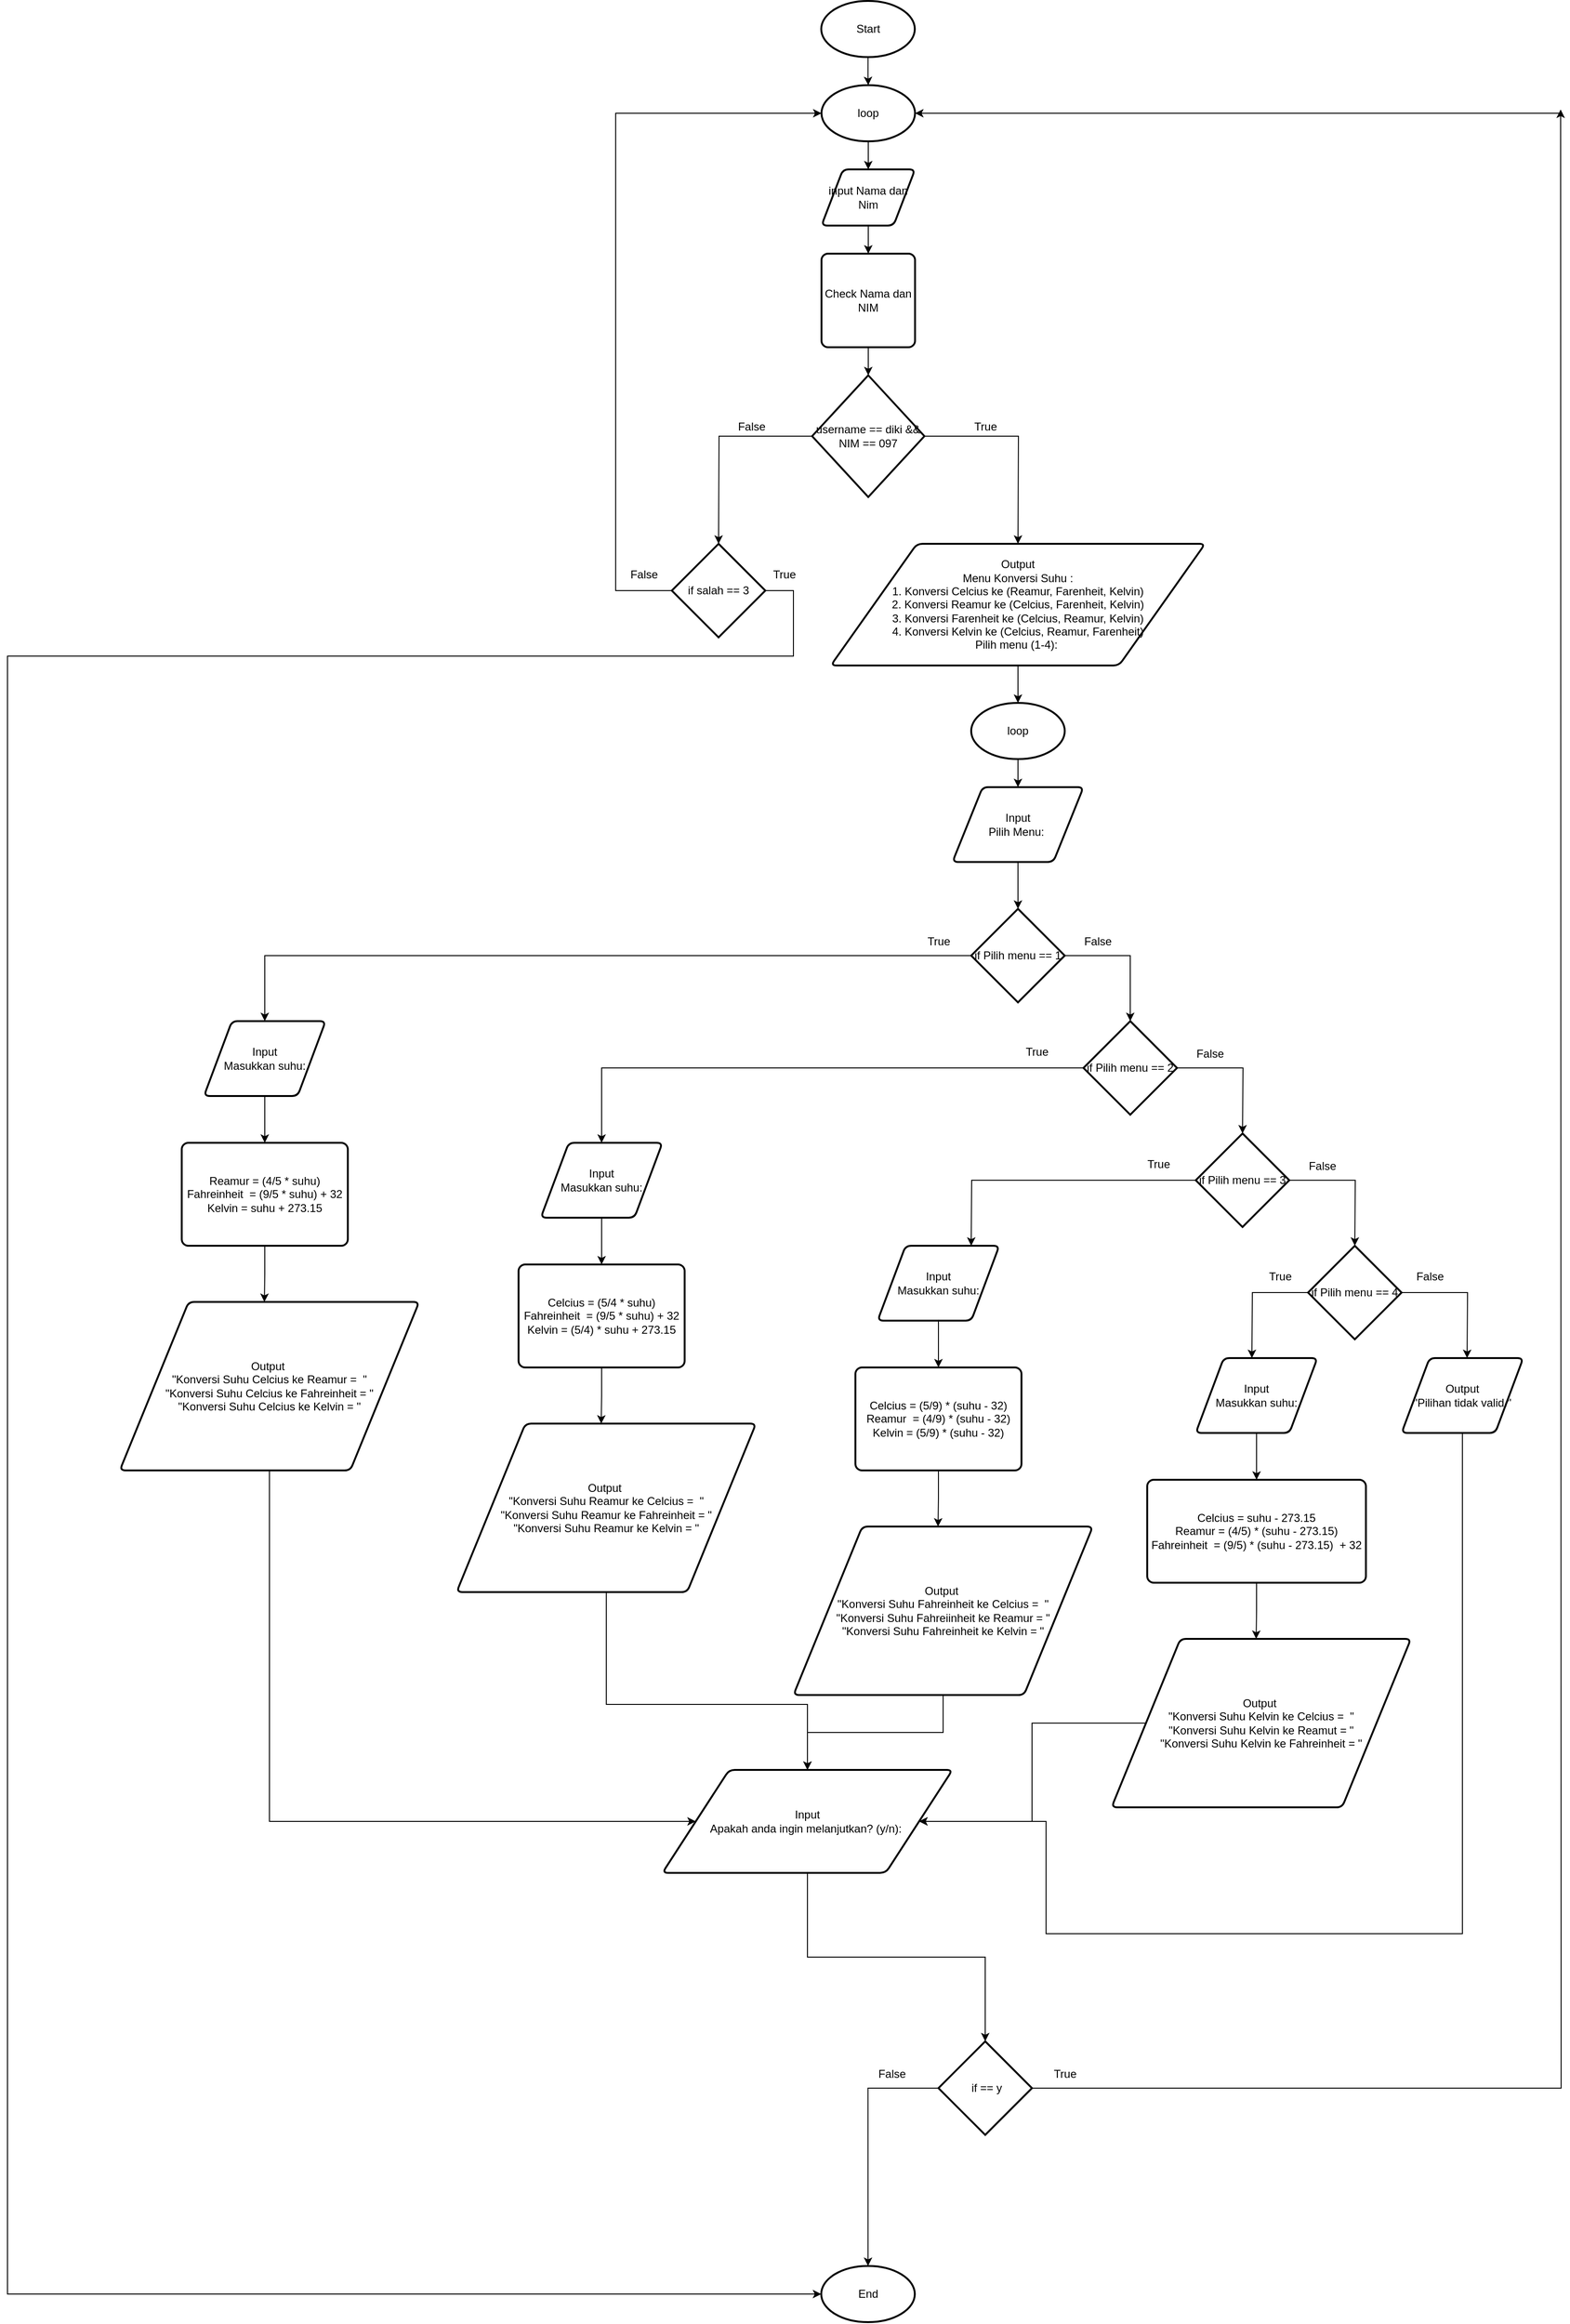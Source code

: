 <mxfile version="24.0.1" type="device">
  <diagram name="Page-1" id="K1p3MdAMbVQ4YGqC7lr_">
    <mxGraphModel dx="4350" dy="2957" grid="1" gridSize="10" guides="1" tooltips="1" connect="1" arrows="1" fold="1" page="1" pageScale="1" pageWidth="850" pageHeight="1100" math="0" shadow="0">
      <root>
        <mxCell id="0" />
        <mxCell id="1" parent="0" />
        <mxCell id="WZjXVr2nWm0f8t0sEr8J-148" style="edgeStyle=orthogonalEdgeStyle;rounded=0;orthogonalLoop=1;jettySize=auto;html=1;exitX=0.5;exitY=1;exitDx=0;exitDy=0;exitPerimeter=0;" parent="1" source="WZjXVr2nWm0f8t0sEr8J-1" target="WZjXVr2nWm0f8t0sEr8J-146" edge="1">
          <mxGeometry relative="1" as="geometry" />
        </mxCell>
        <mxCell id="WZjXVr2nWm0f8t0sEr8J-1" value="Start" style="strokeWidth=2;html=1;shape=mxgraph.flowchart.start_1;whiteSpace=wrap;" parent="1" vertex="1">
          <mxGeometry x="189.74" y="-40" width="100" height="60" as="geometry" />
        </mxCell>
        <mxCell id="WZjXVr2nWm0f8t0sEr8J-7" style="edgeStyle=orthogonalEdgeStyle;rounded=0;orthogonalLoop=1;jettySize=auto;html=1;exitX=0.5;exitY=1;exitDx=0;exitDy=0;entryX=0.5;entryY=0;entryDx=0;entryDy=0;" parent="1" source="WZjXVr2nWm0f8t0sEr8J-4" target="WZjXVr2nWm0f8t0sEr8J-6" edge="1">
          <mxGeometry relative="1" as="geometry" />
        </mxCell>
        <mxCell id="WZjXVr2nWm0f8t0sEr8J-4" value="input Nama dan Nim" style="shape=parallelogram;html=1;strokeWidth=2;perimeter=parallelogramPerimeter;whiteSpace=wrap;rounded=1;arcSize=12;size=0.23;" parent="1" vertex="1">
          <mxGeometry x="190" y="140" width="100" height="60" as="geometry" />
        </mxCell>
        <mxCell id="WZjXVr2nWm0f8t0sEr8J-6" value="Check Nama dan NIM" style="rounded=1;whiteSpace=wrap;html=1;absoluteArcSize=1;arcSize=14;strokeWidth=2;" parent="1" vertex="1">
          <mxGeometry x="190" y="230" width="100" height="100" as="geometry" />
        </mxCell>
        <mxCell id="WZjXVr2nWm0f8t0sEr8J-11" style="edgeStyle=orthogonalEdgeStyle;rounded=0;orthogonalLoop=1;jettySize=auto;html=1;exitX=1;exitY=0.5;exitDx=0;exitDy=0;exitPerimeter=0;" parent="1" source="WZjXVr2nWm0f8t0sEr8J-8" edge="1">
          <mxGeometry relative="1" as="geometry">
            <mxPoint x="400" y="540" as="targetPoint" />
          </mxGeometry>
        </mxCell>
        <mxCell id="WZjXVr2nWm0f8t0sEr8J-12" style="edgeStyle=orthogonalEdgeStyle;rounded=0;orthogonalLoop=1;jettySize=auto;html=1;exitX=0;exitY=0.5;exitDx=0;exitDy=0;exitPerimeter=0;" parent="1" source="WZjXVr2nWm0f8t0sEr8J-8" edge="1">
          <mxGeometry relative="1" as="geometry">
            <mxPoint x="80" y="540" as="targetPoint" />
          </mxGeometry>
        </mxCell>
        <mxCell id="WZjXVr2nWm0f8t0sEr8J-8" value="username == diki &amp;amp;&amp;amp; NIM == 097" style="strokeWidth=2;html=1;shape=mxgraph.flowchart.decision;whiteSpace=wrap;" parent="1" vertex="1">
          <mxGeometry x="180" y="360" width="120" height="130" as="geometry" />
        </mxCell>
        <mxCell id="WZjXVr2nWm0f8t0sEr8J-10" style="edgeStyle=orthogonalEdgeStyle;rounded=0;orthogonalLoop=1;jettySize=auto;html=1;exitX=0.5;exitY=1;exitDx=0;exitDy=0;entryX=0.5;entryY=0;entryDx=0;entryDy=0;entryPerimeter=0;" parent="1" source="WZjXVr2nWm0f8t0sEr8J-6" target="WZjXVr2nWm0f8t0sEr8J-8" edge="1">
          <mxGeometry relative="1" as="geometry" />
        </mxCell>
        <mxCell id="WZjXVr2nWm0f8t0sEr8J-15" value="True" style="text;html=1;align=center;verticalAlign=middle;resizable=0;points=[];autosize=1;strokeColor=none;fillColor=none;" parent="1" vertex="1">
          <mxGeometry x="340" y="400" width="50" height="30" as="geometry" />
        </mxCell>
        <mxCell id="WZjXVr2nWm0f8t0sEr8J-16" value="False" style="text;html=1;align=center;verticalAlign=middle;resizable=0;points=[];autosize=1;strokeColor=none;fillColor=none;" parent="1" vertex="1">
          <mxGeometry x="90" y="400" width="50" height="30" as="geometry" />
        </mxCell>
        <mxCell id="WZjXVr2nWm0f8t0sEr8J-151" style="edgeStyle=orthogonalEdgeStyle;rounded=0;orthogonalLoop=1;jettySize=auto;html=1;exitX=1;exitY=0.5;exitDx=0;exitDy=0;exitPerimeter=0;entryX=0;entryY=0.5;entryDx=0;entryDy=0;entryPerimeter=0;" parent="1" source="WZjXVr2nWm0f8t0sEr8J-18" target="WZjXVr2nWm0f8t0sEr8J-140" edge="1">
          <mxGeometry relative="1" as="geometry">
            <mxPoint x="511.684" y="2300" as="targetPoint" />
            <Array as="points">
              <mxPoint x="160" y="590" />
              <mxPoint x="160" y="660" />
              <mxPoint x="-680" y="660" />
              <mxPoint x="-680" y="2410" />
            </Array>
          </mxGeometry>
        </mxCell>
        <mxCell id="WZjXVr2nWm0f8t0sEr8J-18" value="if salah == 3" style="strokeWidth=2;html=1;shape=mxgraph.flowchart.decision;whiteSpace=wrap;" parent="1" vertex="1">
          <mxGeometry x="30" y="540" width="100" height="100" as="geometry" />
        </mxCell>
        <mxCell id="WZjXVr2nWm0f8t0sEr8J-21" value="&lt;div&gt;Output&lt;/div&gt;&lt;div&gt;Menu Konversi Suhu :&lt;/div&gt;&lt;div&gt;1. Konversi Celcius ke (Reamur, Farenheit, Kelvin)&lt;/div&gt;&lt;div&gt;2. Konversi Reamur ke (Celcius, Farenheit, Kelvin)&lt;/div&gt;&lt;div&gt;3. Konversi Farenheit ke (Celcius, Reamur, Kelvin)&lt;/div&gt;&lt;div&gt;4. Konversi Kelvin ke (Celcius, Reamur, Farenheit)&lt;/div&gt;&lt;div&gt;Pilih menu (1-4):&amp;nbsp;&lt;/div&gt;" style="shape=parallelogram;html=1;strokeWidth=2;perimeter=parallelogramPerimeter;whiteSpace=wrap;rounded=1;arcSize=12;size=0.23;" parent="1" vertex="1">
          <mxGeometry x="200" y="540" width="400" height="130" as="geometry" />
        </mxCell>
        <mxCell id="WZjXVr2nWm0f8t0sEr8J-24" style="edgeStyle=orthogonalEdgeStyle;rounded=0;orthogonalLoop=1;jettySize=auto;html=1;exitX=0.5;exitY=1;exitDx=0;exitDy=0;" parent="1" edge="1">
          <mxGeometry relative="1" as="geometry">
            <mxPoint x="400" y="930" as="targetPoint" />
            <mxPoint x="400" y="870" as="sourcePoint" />
          </mxGeometry>
        </mxCell>
        <mxCell id="WZjXVr2nWm0f8t0sEr8J-23" value="Input&lt;br&gt;Pilih Menu:&amp;nbsp;" style="shape=parallelogram;html=1;strokeWidth=2;perimeter=parallelogramPerimeter;whiteSpace=wrap;rounded=1;arcSize=12;size=0.23;" parent="1" vertex="1">
          <mxGeometry x="330" y="800" width="140" height="80" as="geometry" />
        </mxCell>
        <mxCell id="WZjXVr2nWm0f8t0sEr8J-26" style="edgeStyle=orthogonalEdgeStyle;rounded=0;orthogonalLoop=1;jettySize=auto;html=1;exitX=1;exitY=0.5;exitDx=0;exitDy=0;exitPerimeter=0;entryX=0.5;entryY=0;entryDx=0;entryDy=0;entryPerimeter=0;" parent="1" source="WZjXVr2nWm0f8t0sEr8J-25" target="WZjXVr2nWm0f8t0sEr8J-27" edge="1">
          <mxGeometry relative="1" as="geometry">
            <mxPoint x="520" y="1050" as="targetPoint" />
          </mxGeometry>
        </mxCell>
        <mxCell id="WZjXVr2nWm0f8t0sEr8J-29" style="edgeStyle=orthogonalEdgeStyle;rounded=0;orthogonalLoop=1;jettySize=auto;html=1;entryX=0.5;entryY=0;entryDx=0;entryDy=0;" parent="1" source="WZjXVr2nWm0f8t0sEr8J-25" target="WZjXVr2nWm0f8t0sEr8J-39" edge="1">
          <mxGeometry relative="1" as="geometry">
            <mxPoint x="85" y="1050" as="targetPoint" />
            <mxPoint x="155" y="980" as="sourcePoint" />
          </mxGeometry>
        </mxCell>
        <mxCell id="WZjXVr2nWm0f8t0sEr8J-25" value="if Pilih menu == 1" style="strokeWidth=2;html=1;shape=mxgraph.flowchart.decision;whiteSpace=wrap;" parent="1" vertex="1">
          <mxGeometry x="350" y="930" width="100" height="100" as="geometry" />
        </mxCell>
        <mxCell id="WZjXVr2nWm0f8t0sEr8J-31" style="edgeStyle=orthogonalEdgeStyle;rounded=0;orthogonalLoop=1;jettySize=auto;html=1;exitX=1;exitY=0.5;exitDx=0;exitDy=0;exitPerimeter=0;" parent="1" source="WZjXVr2nWm0f8t0sEr8J-27" edge="1">
          <mxGeometry relative="1" as="geometry">
            <mxPoint x="640" y="1170" as="targetPoint" />
          </mxGeometry>
        </mxCell>
        <mxCell id="WZjXVr2nWm0f8t0sEr8J-60" style="edgeStyle=orthogonalEdgeStyle;rounded=0;orthogonalLoop=1;jettySize=auto;html=1;exitX=0;exitY=0.5;exitDx=0;exitDy=0;exitPerimeter=0;entryX=0.5;entryY=0;entryDx=0;entryDy=0;" parent="1" source="WZjXVr2nWm0f8t0sEr8J-27" target="WZjXVr2nWm0f8t0sEr8J-75" edge="1">
          <mxGeometry relative="1" as="geometry">
            <mxPoint x="390" y="1190" as="targetPoint" />
          </mxGeometry>
        </mxCell>
        <mxCell id="WZjXVr2nWm0f8t0sEr8J-27" value="if Pilih menu == 2" style="strokeWidth=2;html=1;shape=mxgraph.flowchart.decision;whiteSpace=wrap;" parent="1" vertex="1">
          <mxGeometry x="470" y="1050" width="100" height="100" as="geometry" />
        </mxCell>
        <mxCell id="WZjXVr2nWm0f8t0sEr8J-28" value="False" style="text;html=1;align=center;verticalAlign=middle;resizable=0;points=[];autosize=1;strokeColor=none;fillColor=none;" parent="1" vertex="1">
          <mxGeometry x="460" y="950" width="50" height="30" as="geometry" />
        </mxCell>
        <mxCell id="WZjXVr2nWm0f8t0sEr8J-30" value="True" style="text;html=1;align=center;verticalAlign=middle;resizable=0;points=[];autosize=1;strokeColor=none;fillColor=none;" parent="1" vertex="1">
          <mxGeometry x="290" y="950" width="50" height="30" as="geometry" />
        </mxCell>
        <mxCell id="WZjXVr2nWm0f8t0sEr8J-34" style="edgeStyle=orthogonalEdgeStyle;rounded=0;orthogonalLoop=1;jettySize=auto;html=1;exitX=1;exitY=0.5;exitDx=0;exitDy=0;exitPerimeter=0;" parent="1" source="WZjXVr2nWm0f8t0sEr8J-32" edge="1">
          <mxGeometry relative="1" as="geometry">
            <mxPoint x="760" y="1290" as="targetPoint" />
          </mxGeometry>
        </mxCell>
        <mxCell id="WZjXVr2nWm0f8t0sEr8J-101" style="edgeStyle=orthogonalEdgeStyle;rounded=0;orthogonalLoop=1;jettySize=auto;html=1;exitX=0;exitY=0.5;exitDx=0;exitDy=0;exitPerimeter=0;" parent="1" source="WZjXVr2nWm0f8t0sEr8J-32" edge="1">
          <mxGeometry relative="1" as="geometry">
            <mxPoint x="350" y="1290" as="targetPoint" />
          </mxGeometry>
        </mxCell>
        <mxCell id="WZjXVr2nWm0f8t0sEr8J-32" value="if Pilih menu == 3" style="strokeWidth=2;html=1;shape=mxgraph.flowchart.decision;whiteSpace=wrap;" parent="1" vertex="1">
          <mxGeometry x="590" y="1170" width="100" height="100" as="geometry" />
        </mxCell>
        <mxCell id="WZjXVr2nWm0f8t0sEr8J-33" value="False" style="text;html=1;align=center;verticalAlign=middle;resizable=0;points=[];autosize=1;strokeColor=none;fillColor=none;" parent="1" vertex="1">
          <mxGeometry x="580" y="1070" width="50" height="30" as="geometry" />
        </mxCell>
        <mxCell id="WZjXVr2nWm0f8t0sEr8J-115" style="edgeStyle=orthogonalEdgeStyle;rounded=0;orthogonalLoop=1;jettySize=auto;html=1;exitX=0;exitY=0.5;exitDx=0;exitDy=0;exitPerimeter=0;" parent="1" source="WZjXVr2nWm0f8t0sEr8J-36" edge="1">
          <mxGeometry relative="1" as="geometry">
            <mxPoint x="650" y="1410" as="targetPoint" />
          </mxGeometry>
        </mxCell>
        <mxCell id="WZjXVr2nWm0f8t0sEr8J-133" style="edgeStyle=orthogonalEdgeStyle;rounded=0;orthogonalLoop=1;jettySize=auto;html=1;exitX=1;exitY=0.5;exitDx=0;exitDy=0;exitPerimeter=0;" parent="1" source="WZjXVr2nWm0f8t0sEr8J-36" edge="1">
          <mxGeometry relative="1" as="geometry">
            <mxPoint x="880" y="1410" as="targetPoint" />
          </mxGeometry>
        </mxCell>
        <mxCell id="WZjXVr2nWm0f8t0sEr8J-36" value="if Pilih menu == 4" style="strokeWidth=2;html=1;shape=mxgraph.flowchart.decision;whiteSpace=wrap;" parent="1" vertex="1">
          <mxGeometry x="710" y="1290" width="100" height="100" as="geometry" />
        </mxCell>
        <mxCell id="WZjXVr2nWm0f8t0sEr8J-37" value="False" style="text;html=1;align=center;verticalAlign=middle;resizable=0;points=[];autosize=1;strokeColor=none;fillColor=none;" parent="1" vertex="1">
          <mxGeometry x="700" y="1190" width="50" height="30" as="geometry" />
        </mxCell>
        <mxCell id="WZjXVr2nWm0f8t0sEr8J-42" style="edgeStyle=orthogonalEdgeStyle;rounded=0;orthogonalLoop=1;jettySize=auto;html=1;exitX=0.5;exitY=1;exitDx=0;exitDy=0;entryX=0.5;entryY=0;entryDx=0;entryDy=0;" parent="1" source="WZjXVr2nWm0f8t0sEr8J-39" target="WZjXVr2nWm0f8t0sEr8J-43" edge="1">
          <mxGeometry relative="1" as="geometry">
            <mxPoint x="-405.207" y="1190" as="targetPoint" />
          </mxGeometry>
        </mxCell>
        <mxCell id="WZjXVr2nWm0f8t0sEr8J-39" value="Input&lt;br&gt;Masukkan suhu:" style="shape=parallelogram;html=1;strokeWidth=2;perimeter=parallelogramPerimeter;whiteSpace=wrap;rounded=1;arcSize=12;size=0.23;" parent="1" vertex="1">
          <mxGeometry x="-470" y="1050" width="130" height="80" as="geometry" />
        </mxCell>
        <mxCell id="WZjXVr2nWm0f8t0sEr8J-45" style="edgeStyle=orthogonalEdgeStyle;rounded=0;orthogonalLoop=1;jettySize=auto;html=1;exitX=0.5;exitY=1;exitDx=0;exitDy=0;" parent="1" source="WZjXVr2nWm0f8t0sEr8J-43" edge="1">
          <mxGeometry relative="1" as="geometry">
            <mxPoint x="-405.429" y="1350" as="targetPoint" />
          </mxGeometry>
        </mxCell>
        <mxCell id="WZjXVr2nWm0f8t0sEr8J-43" value="Reamur = (4/5 * suhu)&lt;br&gt;Fahreinheit&amp;nbsp; = (9/5 * suhu) + 32&lt;br&gt;Kelvin = suhu + 273.15&lt;br&gt;" style="rounded=1;whiteSpace=wrap;html=1;absoluteArcSize=1;arcSize=14;strokeWidth=2;" parent="1" vertex="1">
          <mxGeometry x="-493.75" y="1180" width="177.5" height="110" as="geometry" />
        </mxCell>
        <mxCell id="GG25txsVyjTPVech9A5W-16" style="edgeStyle=orthogonalEdgeStyle;rounded=0;orthogonalLoop=1;jettySize=auto;html=1;entryX=0;entryY=0.5;entryDx=0;entryDy=0;" edge="1" parent="1" source="WZjXVr2nWm0f8t0sEr8J-46" target="GG25txsVyjTPVech9A5W-11">
          <mxGeometry relative="1" as="geometry">
            <mxPoint x="40" y="1905" as="targetPoint" />
            <Array as="points">
              <mxPoint x="-400" y="1905" />
            </Array>
          </mxGeometry>
        </mxCell>
        <mxCell id="WZjXVr2nWm0f8t0sEr8J-46" value="Output&amp;nbsp;&lt;br&gt;&quot;Konversi Suhu Celcius ke Reamur =&amp;nbsp; &quot;&lt;br&gt;&quot;Konversi Suhu Celcius ke Fahreinheit = &quot;&lt;br&gt;&quot;Konversi Suhu Celcius ke Kelvin = &quot;" style="shape=parallelogram;html=1;strokeWidth=2;perimeter=parallelogramPerimeter;whiteSpace=wrap;rounded=1;arcSize=12;size=0.23;" parent="1" vertex="1">
          <mxGeometry x="-560" y="1350" width="320" height="180" as="geometry" />
        </mxCell>
        <mxCell id="WZjXVr2nWm0f8t0sEr8J-74" style="edgeStyle=orthogonalEdgeStyle;rounded=0;orthogonalLoop=1;jettySize=auto;html=1;exitX=0.5;exitY=1;exitDx=0;exitDy=0;entryX=0.5;entryY=0;entryDx=0;entryDy=0;" parent="1" source="WZjXVr2nWm0f8t0sEr8J-75" target="WZjXVr2nWm0f8t0sEr8J-77" edge="1">
          <mxGeometry relative="1" as="geometry">
            <mxPoint x="-45.207" y="1320" as="targetPoint" />
          </mxGeometry>
        </mxCell>
        <mxCell id="WZjXVr2nWm0f8t0sEr8J-75" value="Input&lt;br&gt;Masukkan suhu:" style="shape=parallelogram;html=1;strokeWidth=2;perimeter=parallelogramPerimeter;whiteSpace=wrap;rounded=1;arcSize=12;size=0.23;" parent="1" vertex="1">
          <mxGeometry x="-110" y="1180" width="130" height="80" as="geometry" />
        </mxCell>
        <mxCell id="WZjXVr2nWm0f8t0sEr8J-76" style="edgeStyle=orthogonalEdgeStyle;rounded=0;orthogonalLoop=1;jettySize=auto;html=1;exitX=0.5;exitY=1;exitDx=0;exitDy=0;" parent="1" source="WZjXVr2nWm0f8t0sEr8J-77" edge="1">
          <mxGeometry relative="1" as="geometry">
            <mxPoint x="-45.429" y="1480" as="targetPoint" />
          </mxGeometry>
        </mxCell>
        <mxCell id="WZjXVr2nWm0f8t0sEr8J-77" value="Celcius = (5/4 * suhu)&lt;br&gt;Fahreinheit&amp;nbsp; = (9/5 * suhu) + 32&lt;br&gt;Kelvin = (5/4) * suhu + 273.15" style="rounded=1;whiteSpace=wrap;html=1;absoluteArcSize=1;arcSize=14;strokeWidth=2;" parent="1" vertex="1">
          <mxGeometry x="-133.75" y="1310" width="177.5" height="110" as="geometry" />
        </mxCell>
        <mxCell id="WZjXVr2nWm0f8t0sEr8J-78" style="edgeStyle=orthogonalEdgeStyle;rounded=0;orthogonalLoop=1;jettySize=auto;html=1;exitX=0.5;exitY=1;exitDx=0;exitDy=0;" parent="1" source="WZjXVr2nWm0f8t0sEr8J-79" edge="1" target="GG25txsVyjTPVech9A5W-11">
          <mxGeometry relative="1" as="geometry">
            <mxPoint x="-40" y="1740" as="targetPoint" />
            <Array as="points">
              <mxPoint x="-40" y="1780" />
              <mxPoint x="175" y="1780" />
            </Array>
          </mxGeometry>
        </mxCell>
        <mxCell id="WZjXVr2nWm0f8t0sEr8J-79" value="Output&amp;nbsp;&lt;br&gt;&quot;Konversi Suhu Reamur ke Celcius =&amp;nbsp; &quot;&lt;br&gt;&quot;Konversi Suhu Reamur ke Fahreinheit = &quot;&lt;br&gt;&quot;Konversi Suhu Reamur ke Kelvin = &quot;" style="shape=parallelogram;html=1;strokeWidth=2;perimeter=parallelogramPerimeter;whiteSpace=wrap;rounded=1;arcSize=12;size=0.23;" parent="1" vertex="1">
          <mxGeometry x="-200" y="1480" width="320" height="180" as="geometry" />
        </mxCell>
        <mxCell id="WZjXVr2nWm0f8t0sEr8J-102" style="edgeStyle=orthogonalEdgeStyle;rounded=0;orthogonalLoop=1;jettySize=auto;html=1;exitX=0.5;exitY=1;exitDx=0;exitDy=0;entryX=0.5;entryY=0;entryDx=0;entryDy=0;" parent="1" source="WZjXVr2nWm0f8t0sEr8J-103" target="WZjXVr2nWm0f8t0sEr8J-105" edge="1">
          <mxGeometry relative="1" as="geometry">
            <mxPoint x="314.793" y="1430" as="targetPoint" />
          </mxGeometry>
        </mxCell>
        <mxCell id="WZjXVr2nWm0f8t0sEr8J-103" value="Input&lt;br&gt;Masukkan suhu:" style="shape=parallelogram;html=1;strokeWidth=2;perimeter=parallelogramPerimeter;whiteSpace=wrap;rounded=1;arcSize=12;size=0.23;" parent="1" vertex="1">
          <mxGeometry x="250" y="1290" width="130" height="80" as="geometry" />
        </mxCell>
        <mxCell id="WZjXVr2nWm0f8t0sEr8J-104" style="edgeStyle=orthogonalEdgeStyle;rounded=0;orthogonalLoop=1;jettySize=auto;html=1;exitX=0.5;exitY=1;exitDx=0;exitDy=0;" parent="1" source="WZjXVr2nWm0f8t0sEr8J-105" edge="1">
          <mxGeometry relative="1" as="geometry">
            <mxPoint x="314.571" y="1590" as="targetPoint" />
          </mxGeometry>
        </mxCell>
        <mxCell id="WZjXVr2nWm0f8t0sEr8J-105" value="Celcius = (5/9) * (suhu - 32)&lt;br&gt;Reamur&amp;nbsp; = (4/9) * (suhu - 32)&lt;br&gt;Kelvin = (5/9) * (suhu - 32)" style="rounded=1;whiteSpace=wrap;html=1;absoluteArcSize=1;arcSize=14;strokeWidth=2;" parent="1" vertex="1">
          <mxGeometry x="226.25" y="1420" width="177.5" height="110" as="geometry" />
        </mxCell>
        <mxCell id="GG25txsVyjTPVech9A5W-14" style="edgeStyle=orthogonalEdgeStyle;rounded=0;orthogonalLoop=1;jettySize=auto;html=1;entryX=0.5;entryY=0;entryDx=0;entryDy=0;" edge="1" parent="1" source="WZjXVr2nWm0f8t0sEr8J-107" target="GG25txsVyjTPVech9A5W-11">
          <mxGeometry relative="1" as="geometry" />
        </mxCell>
        <mxCell id="WZjXVr2nWm0f8t0sEr8J-107" value="Output&amp;nbsp;&lt;br&gt;&quot;Konversi Suhu Fahreinheit ke Celcius =&amp;nbsp; &quot;&lt;br&gt;&quot;Konversi Suhu Fahreiinheit ke Reamur = &quot;&lt;br&gt;&quot;Konversi Suhu Fahreinheit ke Kelvin = &quot;" style="shape=parallelogram;html=1;strokeWidth=2;perimeter=parallelogramPerimeter;whiteSpace=wrap;rounded=1;arcSize=12;size=0.23;" parent="1" vertex="1">
          <mxGeometry x="160" y="1590" width="320" height="180" as="geometry" />
        </mxCell>
        <mxCell id="GG25txsVyjTPVech9A5W-18" style="edgeStyle=orthogonalEdgeStyle;rounded=0;orthogonalLoop=1;jettySize=auto;html=1;" edge="1" parent="1" source="WZjXVr2nWm0f8t0sEr8J-111">
          <mxGeometry relative="1" as="geometry">
            <mxPoint x="980" y="76.0" as="targetPoint" />
          </mxGeometry>
        </mxCell>
        <mxCell id="WZjXVr2nWm0f8t0sEr8J-111" value="&amp;nbsp;if == y" style="strokeWidth=2;html=1;shape=mxgraph.flowchart.decision;whiteSpace=wrap;" parent="1" vertex="1">
          <mxGeometry x="315" y="2140" width="100" height="100" as="geometry" />
        </mxCell>
        <mxCell id="WZjXVr2nWm0f8t0sEr8J-116" style="edgeStyle=orthogonalEdgeStyle;rounded=0;orthogonalLoop=1;jettySize=auto;html=1;exitX=0.5;exitY=1;exitDx=0;exitDy=0;entryX=0.5;entryY=0;entryDx=0;entryDy=0;" parent="1" source="WZjXVr2nWm0f8t0sEr8J-117" target="WZjXVr2nWm0f8t0sEr8J-119" edge="1">
          <mxGeometry relative="1" as="geometry">
            <mxPoint x="654.793" y="1550" as="targetPoint" />
          </mxGeometry>
        </mxCell>
        <mxCell id="WZjXVr2nWm0f8t0sEr8J-117" value="Input&lt;br&gt;Masukkan suhu:" style="shape=parallelogram;html=1;strokeWidth=2;perimeter=parallelogramPerimeter;whiteSpace=wrap;rounded=1;arcSize=12;size=0.23;" parent="1" vertex="1">
          <mxGeometry x="590" y="1410" width="130" height="80" as="geometry" />
        </mxCell>
        <mxCell id="WZjXVr2nWm0f8t0sEr8J-118" style="edgeStyle=orthogonalEdgeStyle;rounded=0;orthogonalLoop=1;jettySize=auto;html=1;exitX=0.5;exitY=1;exitDx=0;exitDy=0;" parent="1" source="WZjXVr2nWm0f8t0sEr8J-119" edge="1">
          <mxGeometry relative="1" as="geometry">
            <mxPoint x="654.571" y="1710" as="targetPoint" />
          </mxGeometry>
        </mxCell>
        <mxCell id="WZjXVr2nWm0f8t0sEr8J-119" value="Celcius = suhu - 273.15&lt;br&gt;Reamur = (4/5) * (suhu - 273.15)&lt;br&gt;Fahreinheit&amp;nbsp; = (9/5) * (suhu - 273.15)&amp;nbsp; + 32&lt;br&gt;" style="rounded=1;whiteSpace=wrap;html=1;absoluteArcSize=1;arcSize=14;strokeWidth=2;" parent="1" vertex="1">
          <mxGeometry x="538.13" y="1540" width="233.75" height="110" as="geometry" />
        </mxCell>
        <mxCell id="GG25txsVyjTPVech9A5W-13" style="edgeStyle=orthogonalEdgeStyle;rounded=0;orthogonalLoop=1;jettySize=auto;html=1;entryX=1;entryY=0.5;entryDx=0;entryDy=0;" edge="1" parent="1" source="WZjXVr2nWm0f8t0sEr8J-121" target="GG25txsVyjTPVech9A5W-11">
          <mxGeometry relative="1" as="geometry" />
        </mxCell>
        <mxCell id="WZjXVr2nWm0f8t0sEr8J-121" value="Output&amp;nbsp;&lt;br&gt;&quot;Konversi Suhu Kelvin ke Celcius =&amp;nbsp; &quot;&lt;br&gt;&quot;Konversi Suhu Kelvin ke Reamut = &quot;&lt;br&gt;&quot;Konversi Suhu Kelvin ke Fahreinheit = &quot;" style="shape=parallelogram;html=1;strokeWidth=2;perimeter=parallelogramPerimeter;whiteSpace=wrap;rounded=1;arcSize=12;size=0.23;" parent="1" vertex="1">
          <mxGeometry x="500" y="1710" width="320" height="180" as="geometry" />
        </mxCell>
        <mxCell id="WZjXVr2nWm0f8t0sEr8J-132" value="" style="edgeStyle=orthogonalEdgeStyle;rounded=0;orthogonalLoop=1;jettySize=auto;html=1;" parent="1" source="WZjXVr2nWm0f8t0sEr8J-130" target="WZjXVr2nWm0f8t0sEr8J-23" edge="1">
          <mxGeometry relative="1" as="geometry" />
        </mxCell>
        <mxCell id="WZjXVr2nWm0f8t0sEr8J-130" value="loop" style="strokeWidth=2;html=1;shape=mxgraph.flowchart.start_1;whiteSpace=wrap;" parent="1" vertex="1">
          <mxGeometry x="350" y="710" width="100" height="60" as="geometry" />
        </mxCell>
        <mxCell id="WZjXVr2nWm0f8t0sEr8J-131" style="edgeStyle=orthogonalEdgeStyle;rounded=0;orthogonalLoop=1;jettySize=auto;html=1;exitX=0.5;exitY=1;exitDx=0;exitDy=0;entryX=0.5;entryY=0;entryDx=0;entryDy=0;entryPerimeter=0;" parent="1" source="WZjXVr2nWm0f8t0sEr8J-21" target="WZjXVr2nWm0f8t0sEr8J-130" edge="1">
          <mxGeometry relative="1" as="geometry" />
        </mxCell>
        <mxCell id="WZjXVr2nWm0f8t0sEr8J-139" style="edgeStyle=orthogonalEdgeStyle;rounded=0;orthogonalLoop=1;jettySize=auto;html=1;exitX=0.5;exitY=1;exitDx=0;exitDy=0;" parent="1" source="WZjXVr2nWm0f8t0sEr8J-134" target="GG25txsVyjTPVech9A5W-11" edge="1">
          <mxGeometry relative="1" as="geometry">
            <Array as="points">
              <mxPoint x="875" y="2025" />
              <mxPoint x="430" y="2025" />
              <mxPoint x="430" y="1905" />
            </Array>
            <mxPoint x="510" y="1930" as="targetPoint" />
          </mxGeometry>
        </mxCell>
        <mxCell id="WZjXVr2nWm0f8t0sEr8J-134" value="Output&lt;br&gt;&quot;Pilihan tidak valid.&quot;" style="shape=parallelogram;html=1;strokeWidth=2;perimeter=parallelogramPerimeter;whiteSpace=wrap;rounded=1;arcSize=12;size=0.23;" parent="1" vertex="1">
          <mxGeometry x="810" y="1410" width="130" height="80" as="geometry" />
        </mxCell>
        <mxCell id="WZjXVr2nWm0f8t0sEr8J-135" value="True" style="text;html=1;align=center;verticalAlign=middle;resizable=0;points=[];autosize=1;strokeColor=none;fillColor=none;" parent="1" vertex="1">
          <mxGeometry x="655" y="1308" width="50" height="30" as="geometry" />
        </mxCell>
        <mxCell id="WZjXVr2nWm0f8t0sEr8J-136" value="False" style="text;html=1;align=center;verticalAlign=middle;resizable=0;points=[];autosize=1;strokeColor=none;fillColor=none;" parent="1" vertex="1">
          <mxGeometry x="815" y="1308" width="50" height="30" as="geometry" />
        </mxCell>
        <mxCell id="WZjXVr2nWm0f8t0sEr8J-137" value="True" style="text;html=1;align=center;verticalAlign=middle;resizable=0;points=[];autosize=1;strokeColor=none;fillColor=none;" parent="1" vertex="1">
          <mxGeometry x="525" y="1188" width="50" height="30" as="geometry" />
        </mxCell>
        <mxCell id="WZjXVr2nWm0f8t0sEr8J-138" value="True" style="text;html=1;align=center;verticalAlign=middle;resizable=0;points=[];autosize=1;strokeColor=none;fillColor=none;" parent="1" vertex="1">
          <mxGeometry x="395" y="1068" width="50" height="30" as="geometry" />
        </mxCell>
        <mxCell id="WZjXVr2nWm0f8t0sEr8J-140" value="End" style="strokeWidth=2;html=1;shape=mxgraph.flowchart.start_1;whiteSpace=wrap;" parent="1" vertex="1">
          <mxGeometry x="189.74" y="2380" width="100" height="60" as="geometry" />
        </mxCell>
        <mxCell id="WZjXVr2nWm0f8t0sEr8J-147" style="edgeStyle=orthogonalEdgeStyle;rounded=0;orthogonalLoop=1;jettySize=auto;html=1;exitX=0.5;exitY=1;exitDx=0;exitDy=0;exitPerimeter=0;entryX=0.5;entryY=0;entryDx=0;entryDy=0;" parent="1" source="WZjXVr2nWm0f8t0sEr8J-146" target="WZjXVr2nWm0f8t0sEr8J-4" edge="1">
          <mxGeometry relative="1" as="geometry" />
        </mxCell>
        <mxCell id="GG25txsVyjTPVech9A5W-19" style="edgeStyle=orthogonalEdgeStyle;rounded=0;orthogonalLoop=1;jettySize=auto;html=1;entryX=1;entryY=0.5;entryDx=0;entryDy=0;entryPerimeter=0;" edge="1" parent="1" target="WZjXVr2nWm0f8t0sEr8J-146">
          <mxGeometry relative="1" as="geometry">
            <mxPoint x="840" y="80" as="targetPoint" />
            <mxPoint x="980" y="80" as="sourcePoint" />
            <Array as="points">
              <mxPoint x="890" y="80" />
              <mxPoint x="890" y="80" />
            </Array>
          </mxGeometry>
        </mxCell>
        <mxCell id="WZjXVr2nWm0f8t0sEr8J-146" value="loop" style="strokeWidth=2;html=1;shape=mxgraph.flowchart.start_1;whiteSpace=wrap;" parent="1" vertex="1">
          <mxGeometry x="190" y="50" width="100" height="60" as="geometry" />
        </mxCell>
        <mxCell id="WZjXVr2nWm0f8t0sEr8J-149" style="edgeStyle=orthogonalEdgeStyle;rounded=0;orthogonalLoop=1;jettySize=auto;html=1;exitX=0;exitY=0.5;exitDx=0;exitDy=0;exitPerimeter=0;entryX=0;entryY=0.5;entryDx=0;entryDy=0;entryPerimeter=0;" parent="1" source="WZjXVr2nWm0f8t0sEr8J-18" target="WZjXVr2nWm0f8t0sEr8J-146" edge="1">
          <mxGeometry relative="1" as="geometry">
            <Array as="points">
              <mxPoint x="-30" y="590" />
              <mxPoint x="-30" y="80" />
            </Array>
          </mxGeometry>
        </mxCell>
        <mxCell id="WZjXVr2nWm0f8t0sEr8J-150" value="False" style="text;html=1;align=center;verticalAlign=middle;resizable=0;points=[];autosize=1;strokeColor=none;fillColor=none;" parent="1" vertex="1">
          <mxGeometry x="-25" y="558" width="50" height="30" as="geometry" />
        </mxCell>
        <mxCell id="WZjXVr2nWm0f8t0sEr8J-153" value="True" style="text;html=1;align=center;verticalAlign=middle;resizable=0;points=[];autosize=1;strokeColor=none;fillColor=none;" parent="1" vertex="1">
          <mxGeometry x="125" y="558" width="50" height="30" as="geometry" />
        </mxCell>
        <mxCell id="GG25txsVyjTPVech9A5W-12" style="edgeStyle=orthogonalEdgeStyle;rounded=0;orthogonalLoop=1;jettySize=auto;html=1;entryX=0.5;entryY=0;entryDx=0;entryDy=0;entryPerimeter=0;" edge="1" parent="1" source="GG25txsVyjTPVech9A5W-11" target="WZjXVr2nWm0f8t0sEr8J-111">
          <mxGeometry relative="1" as="geometry">
            <mxPoint x="175" y="2060" as="targetPoint" />
          </mxGeometry>
        </mxCell>
        <mxCell id="GG25txsVyjTPVech9A5W-11" value="Input&lt;br&gt;Apakah anda ingin melanjutkan? (y/n):&amp;nbsp;" style="shape=parallelogram;html=1;strokeWidth=2;perimeter=parallelogramPerimeter;whiteSpace=wrap;rounded=1;arcSize=12;size=0.23;" vertex="1" parent="1">
          <mxGeometry x="20" y="1850" width="310" height="110" as="geometry" />
        </mxCell>
        <mxCell id="GG25txsVyjTPVech9A5W-17" style="edgeStyle=orthogonalEdgeStyle;rounded=0;orthogonalLoop=1;jettySize=auto;html=1;entryX=0.5;entryY=0;entryDx=0;entryDy=0;entryPerimeter=0;" edge="1" parent="1" source="WZjXVr2nWm0f8t0sEr8J-111" target="WZjXVr2nWm0f8t0sEr8J-140">
          <mxGeometry relative="1" as="geometry" />
        </mxCell>
        <mxCell id="GG25txsVyjTPVech9A5W-20" value="False" style="text;html=1;align=center;verticalAlign=middle;resizable=0;points=[];autosize=1;strokeColor=none;fillColor=none;" vertex="1" parent="1">
          <mxGeometry x="240" y="2160" width="50" height="30" as="geometry" />
        </mxCell>
        <mxCell id="GG25txsVyjTPVech9A5W-21" value="True" style="text;html=1;align=center;verticalAlign=middle;resizable=0;points=[];autosize=1;strokeColor=none;fillColor=none;" vertex="1" parent="1">
          <mxGeometry x="425" y="2160" width="50" height="30" as="geometry" />
        </mxCell>
      </root>
    </mxGraphModel>
  </diagram>
</mxfile>
